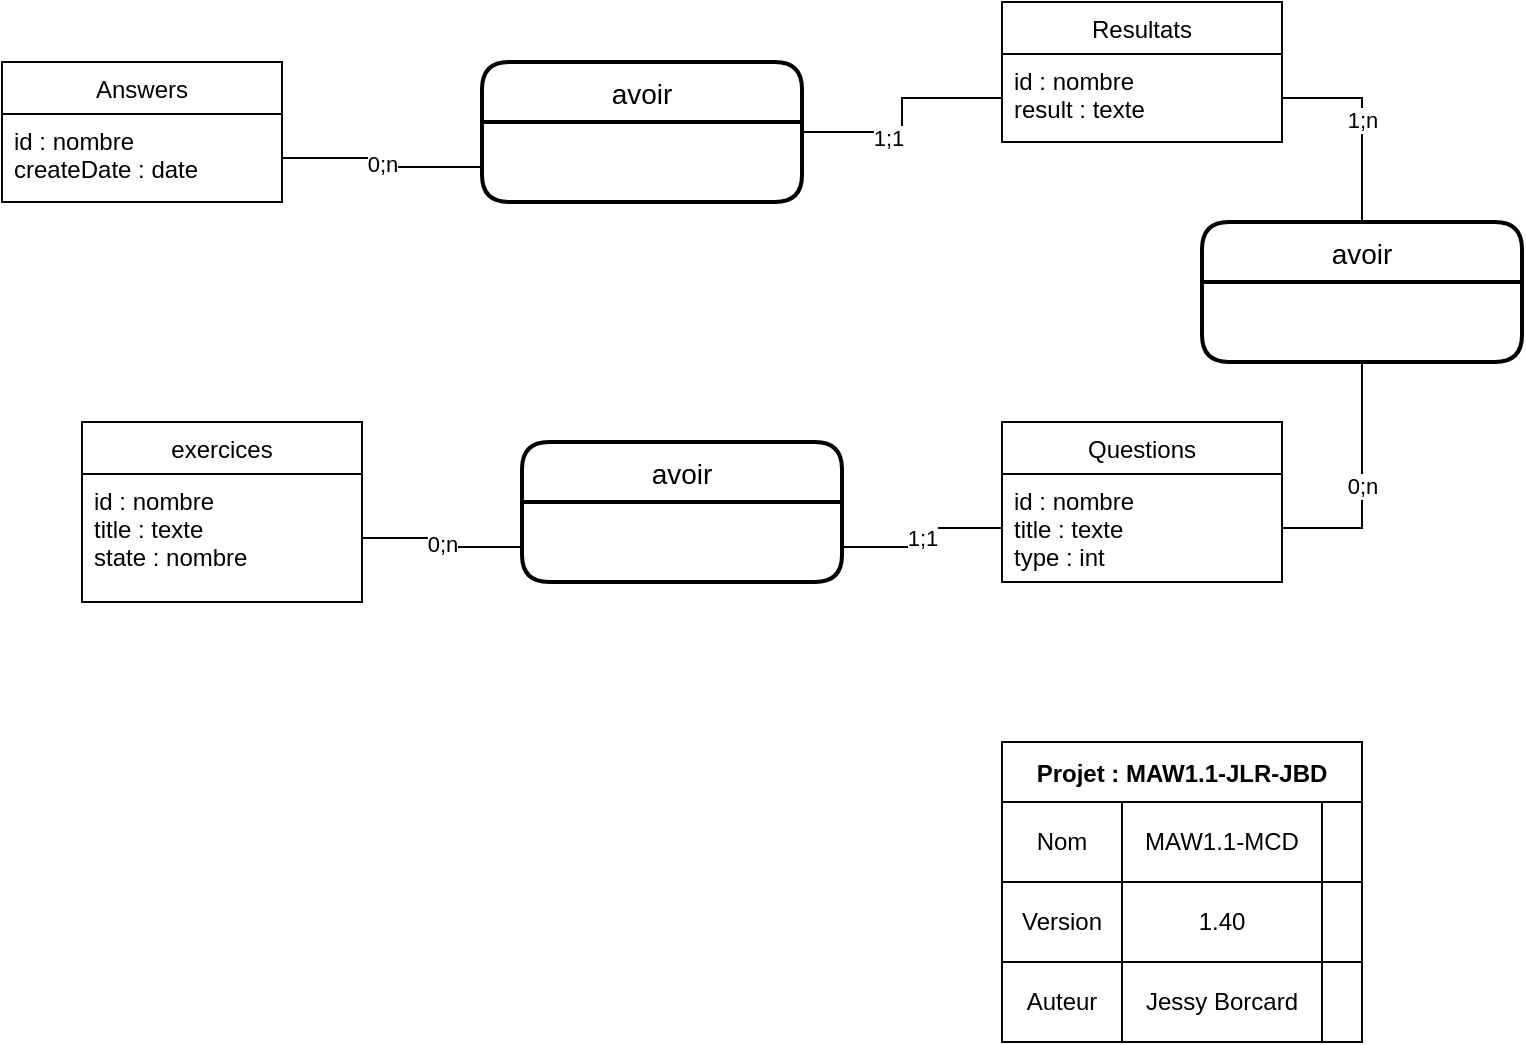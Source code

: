 <mxfile version="20.2.8" type="device"><diagram id="C5RBs43oDa-KdzZeNtuy" name="Page-1"><mxGraphModel dx="1102" dy="865" grid="1" gridSize="10" guides="1" tooltips="1" connect="1" arrows="1" fold="1" page="1" pageScale="1" pageWidth="827" pageHeight="1169" math="0" shadow="0"><root><mxCell id="WIyWlLk6GJQsqaUBKTNV-0"/><mxCell id="WIyWlLk6GJQsqaUBKTNV-1" parent="WIyWlLk6GJQsqaUBKTNV-0"/><mxCell id="Z3t_qoe2JlKYEl8-mxpy-0" value="exercices" style="swimlane;fontStyle=0;childLayout=stackLayout;horizontal=1;startSize=26;fillColor=none;horizontalStack=0;resizeParent=1;resizeParentMax=0;resizeLast=0;collapsible=1;marginBottom=0;" parent="WIyWlLk6GJQsqaUBKTNV-1" vertex="1"><mxGeometry x="100" y="280" width="140" height="90" as="geometry"/></mxCell><mxCell id="Z3t_qoe2JlKYEl8-mxpy-1" value="id : nombre&#10;title : texte&#10;state : nombre" style="text;strokeColor=none;fillColor=none;align=left;verticalAlign=top;spacingLeft=4;spacingRight=4;overflow=hidden;rotatable=0;points=[[0,0.5],[1,0.5]];portConstraint=eastwest;" parent="Z3t_qoe2JlKYEl8-mxpy-0" vertex="1"><mxGeometry y="26" width="140" height="64" as="geometry"/></mxCell><mxCell id="Z3t_qoe2JlKYEl8-mxpy-8" value="Projet : MAW1.1-JLR-JBD" style="shape=table;startSize=30;container=1;collapsible=0;childLayout=tableLayout;fontStyle=1;align=center;" parent="WIyWlLk6GJQsqaUBKTNV-1" vertex="1"><mxGeometry x="560" y="440" width="180" height="150" as="geometry"/></mxCell><mxCell id="Z3t_qoe2JlKYEl8-mxpy-9" value="" style="shape=tableRow;horizontal=0;startSize=0;swimlaneHead=0;swimlaneBody=0;top=0;left=0;bottom=0;right=0;collapsible=0;dropTarget=0;fillColor=none;points=[[0,0.5],[1,0.5]];portConstraint=eastwest;" parent="Z3t_qoe2JlKYEl8-mxpy-8" vertex="1"><mxGeometry y="30" width="180" height="40" as="geometry"/></mxCell><mxCell id="Z3t_qoe2JlKYEl8-mxpy-10" value="Nom" style="shape=partialRectangle;html=1;whiteSpace=wrap;connectable=0;fillColor=none;top=0;left=0;bottom=0;right=0;overflow=hidden;" parent="Z3t_qoe2JlKYEl8-mxpy-9" vertex="1"><mxGeometry width="60" height="40" as="geometry"><mxRectangle width="60" height="40" as="alternateBounds"/></mxGeometry></mxCell><mxCell id="Z3t_qoe2JlKYEl8-mxpy-11" value="MAW1.1-MCD" style="shape=partialRectangle;html=1;whiteSpace=wrap;connectable=0;fillColor=none;top=0;left=0;bottom=0;right=0;overflow=hidden;" parent="Z3t_qoe2JlKYEl8-mxpy-9" vertex="1"><mxGeometry x="60" width="100" height="40" as="geometry"><mxRectangle width="100" height="40" as="alternateBounds"/></mxGeometry></mxCell><mxCell id="Z3t_qoe2JlKYEl8-mxpy-12" value="" style="shape=partialRectangle;html=1;whiteSpace=wrap;connectable=0;fillColor=none;top=0;left=0;bottom=0;right=0;overflow=hidden;" parent="Z3t_qoe2JlKYEl8-mxpy-9" vertex="1"><mxGeometry x="160" width="20" height="40" as="geometry"><mxRectangle width="20" height="40" as="alternateBounds"/></mxGeometry></mxCell><mxCell id="Z3t_qoe2JlKYEl8-mxpy-13" value="" style="shape=tableRow;horizontal=0;startSize=0;swimlaneHead=0;swimlaneBody=0;top=0;left=0;bottom=0;right=0;collapsible=0;dropTarget=0;fillColor=none;points=[[0,0.5],[1,0.5]];portConstraint=eastwest;" parent="Z3t_qoe2JlKYEl8-mxpy-8" vertex="1"><mxGeometry y="70" width="180" height="40" as="geometry"/></mxCell><mxCell id="Z3t_qoe2JlKYEl8-mxpy-14" value="Version" style="shape=partialRectangle;html=1;whiteSpace=wrap;connectable=0;fillColor=none;top=0;left=0;bottom=0;right=0;overflow=hidden;" parent="Z3t_qoe2JlKYEl8-mxpy-13" vertex="1"><mxGeometry width="60" height="40" as="geometry"><mxRectangle width="60" height="40" as="alternateBounds"/></mxGeometry></mxCell><mxCell id="Z3t_qoe2JlKYEl8-mxpy-15" value="1.40" style="shape=partialRectangle;html=1;whiteSpace=wrap;connectable=0;fillColor=none;top=0;left=0;bottom=0;right=0;overflow=hidden;" parent="Z3t_qoe2JlKYEl8-mxpy-13" vertex="1"><mxGeometry x="60" width="100" height="40" as="geometry"><mxRectangle width="100" height="40" as="alternateBounds"/></mxGeometry></mxCell><mxCell id="Z3t_qoe2JlKYEl8-mxpy-16" value="" style="shape=partialRectangle;html=1;whiteSpace=wrap;connectable=0;fillColor=none;top=0;left=0;bottom=0;right=0;overflow=hidden;" parent="Z3t_qoe2JlKYEl8-mxpy-13" vertex="1"><mxGeometry x="160" width="20" height="40" as="geometry"><mxRectangle width="20" height="40" as="alternateBounds"/></mxGeometry></mxCell><mxCell id="Z3t_qoe2JlKYEl8-mxpy-17" value="" style="shape=tableRow;horizontal=0;startSize=0;swimlaneHead=0;swimlaneBody=0;top=0;left=0;bottom=0;right=0;collapsible=0;dropTarget=0;fillColor=none;points=[[0,0.5],[1,0.5]];portConstraint=eastwest;" parent="Z3t_qoe2JlKYEl8-mxpy-8" vertex="1"><mxGeometry y="110" width="180" height="40" as="geometry"/></mxCell><mxCell id="Z3t_qoe2JlKYEl8-mxpy-18" value="Auteur" style="shape=partialRectangle;html=1;whiteSpace=wrap;connectable=0;fillColor=none;top=0;left=0;bottom=0;right=0;overflow=hidden;" parent="Z3t_qoe2JlKYEl8-mxpy-17" vertex="1"><mxGeometry width="60" height="40" as="geometry"><mxRectangle width="60" height="40" as="alternateBounds"/></mxGeometry></mxCell><mxCell id="Z3t_qoe2JlKYEl8-mxpy-19" value="Jessy Borcard" style="shape=partialRectangle;html=1;whiteSpace=wrap;connectable=0;fillColor=none;top=0;left=0;bottom=0;right=0;overflow=hidden;" parent="Z3t_qoe2JlKYEl8-mxpy-17" vertex="1"><mxGeometry x="60" width="100" height="40" as="geometry"><mxRectangle width="100" height="40" as="alternateBounds"/></mxGeometry></mxCell><mxCell id="Z3t_qoe2JlKYEl8-mxpy-20" value="" style="shape=partialRectangle;html=1;whiteSpace=wrap;connectable=0;fillColor=none;top=0;left=0;bottom=0;right=0;overflow=hidden;" parent="Z3t_qoe2JlKYEl8-mxpy-17" vertex="1"><mxGeometry x="160" width="20" height="40" as="geometry"><mxRectangle width="20" height="40" as="alternateBounds"/></mxGeometry></mxCell><mxCell id="lYYJcztUuKWTddlxUMLL-0" value="Questions" style="swimlane;fontStyle=0;childLayout=stackLayout;horizontal=1;startSize=26;fillColor=none;horizontalStack=0;resizeParent=1;resizeParentMax=0;resizeLast=0;collapsible=1;marginBottom=0;" parent="WIyWlLk6GJQsqaUBKTNV-1" vertex="1"><mxGeometry x="560" y="280" width="140" height="80" as="geometry"/></mxCell><mxCell id="lYYJcztUuKWTddlxUMLL-1" value="id : nombre&#10;title : texte&#10;type : int" style="text;strokeColor=none;fillColor=none;align=left;verticalAlign=top;spacingLeft=4;spacingRight=4;overflow=hidden;rotatable=0;points=[[0,0.5],[1,0.5]];portConstraint=eastwest;" parent="lYYJcztUuKWTddlxUMLL-0" vertex="1"><mxGeometry y="26" width="140" height="54" as="geometry"/></mxCell><mxCell id="lYYJcztUuKWTddlxUMLL-6" value="1;1" style="edgeStyle=orthogonalEdgeStyle;rounded=0;orthogonalLoop=1;jettySize=auto;html=1;exitX=1;exitY=0.75;exitDx=0;exitDy=0;entryX=0;entryY=0.5;entryDx=0;entryDy=0;endArrow=none;endFill=0;" parent="WIyWlLk6GJQsqaUBKTNV-1" source="lYYJcztUuKWTddlxUMLL-3" target="lYYJcztUuKWTddlxUMLL-1" edge="1"><mxGeometry relative="1" as="geometry"/></mxCell><mxCell id="lYYJcztUuKWTddlxUMLL-3" value="avoir" style="swimlane;childLayout=stackLayout;horizontal=1;startSize=30;horizontalStack=0;rounded=1;fontSize=14;fontStyle=0;strokeWidth=2;resizeParent=0;resizeLast=1;shadow=0;dashed=0;align=center;" parent="WIyWlLk6GJQsqaUBKTNV-1" vertex="1"><mxGeometry x="320" y="290" width="160" height="70" as="geometry"/></mxCell><mxCell id="lYYJcztUuKWTddlxUMLL-5" value="0;n" style="edgeStyle=orthogonalEdgeStyle;rounded=0;orthogonalLoop=1;jettySize=auto;html=1;exitX=1;exitY=0.5;exitDx=0;exitDy=0;entryX=0;entryY=0.75;entryDx=0;entryDy=0;endArrow=none;endFill=0;" parent="WIyWlLk6GJQsqaUBKTNV-1" source="Z3t_qoe2JlKYEl8-mxpy-1" target="lYYJcztUuKWTddlxUMLL-3" edge="1"><mxGeometry relative="1" as="geometry"/></mxCell><mxCell id="pIWcHvIZ34gggh1rSwlp-0" value="Resultats" style="swimlane;fontStyle=0;childLayout=stackLayout;horizontal=1;startSize=26;fillColor=none;horizontalStack=0;resizeParent=1;resizeParentMax=0;resizeLast=0;collapsible=1;marginBottom=0;" parent="WIyWlLk6GJQsqaUBKTNV-1" vertex="1"><mxGeometry x="560" y="70" width="140" height="70" as="geometry"/></mxCell><mxCell id="pIWcHvIZ34gggh1rSwlp-4" value="0;n" style="edgeStyle=orthogonalEdgeStyle;rounded=0;orthogonalLoop=1;jettySize=auto;html=1;exitX=0.5;exitY=1;exitDx=0;exitDy=0;endArrow=none;endFill=0;" parent="WIyWlLk6GJQsqaUBKTNV-1" source="pIWcHvIZ34gggh1rSwlp-2" target="lYYJcztUuKWTddlxUMLL-1" edge="1"><mxGeometry relative="1" as="geometry"/></mxCell><mxCell id="pIWcHvIZ34gggh1rSwlp-2" value="avoir" style="swimlane;childLayout=stackLayout;horizontal=1;startSize=30;horizontalStack=0;rounded=1;fontSize=14;fontStyle=0;strokeWidth=2;resizeParent=0;resizeLast=1;shadow=0;dashed=0;align=center;" parent="WIyWlLk6GJQsqaUBKTNV-1" vertex="1"><mxGeometry x="660" y="180" width="160" height="70" as="geometry"/></mxCell><mxCell id="pIWcHvIZ34gggh1rSwlp-3" value="1;n" style="edgeStyle=orthogonalEdgeStyle;rounded=0;orthogonalLoop=1;jettySize=auto;html=1;exitX=1;exitY=0.5;exitDx=0;exitDy=0;entryX=0.5;entryY=0;entryDx=0;entryDy=0;endArrow=none;endFill=0;" parent="WIyWlLk6GJQsqaUBKTNV-1" source="pIWcHvIZ34gggh1rSwlp-1" target="pIWcHvIZ34gggh1rSwlp-2" edge="1"><mxGeometry relative="1" as="geometry"/></mxCell><mxCell id="pIWcHvIZ34gggh1rSwlp-1" value="id : nombre&#10;result : texte" style="text;strokeColor=none;fillColor=none;align=left;verticalAlign=top;spacingLeft=4;spacingRight=4;overflow=hidden;rotatable=0;points=[[0,0.5],[1,0.5]];portConstraint=eastwest;" parent="WIyWlLk6GJQsqaUBKTNV-1" vertex="1"><mxGeometry x="560" y="96" width="140" height="44" as="geometry"/></mxCell><mxCell id="KIYiWVgY4Y8rffQPLygt-0" value="Answers" style="swimlane;fontStyle=0;childLayout=stackLayout;horizontal=1;startSize=26;fillColor=none;horizontalStack=0;resizeParent=1;resizeParentMax=0;resizeLast=0;collapsible=1;marginBottom=0;" parent="WIyWlLk6GJQsqaUBKTNV-1" vertex="1"><mxGeometry x="60" y="100" width="140" height="70" as="geometry"/></mxCell><mxCell id="KIYiWVgY4Y8rffQPLygt-2" value="id : nombre&#10;createDate : date" style="text;strokeColor=none;fillColor=none;align=left;verticalAlign=top;spacingLeft=4;spacingRight=4;overflow=hidden;rotatable=0;points=[[0,0.5],[1,0.5]];portConstraint=eastwest;" parent="KIYiWVgY4Y8rffQPLygt-0" vertex="1"><mxGeometry y="26" width="140" height="44" as="geometry"/></mxCell><mxCell id="KIYiWVgY4Y8rffQPLygt-4" value="0;n" style="edgeStyle=orthogonalEdgeStyle;rounded=0;orthogonalLoop=1;jettySize=auto;html=1;exitX=1;exitY=0.5;exitDx=0;exitDy=0;endArrow=none;endFill=0;entryX=0;entryY=0.75;entryDx=0;entryDy=0;" parent="WIyWlLk6GJQsqaUBKTNV-1" source="KIYiWVgY4Y8rffQPLygt-2" target="hQOdDLH9VOTRM53DPMV2-0" edge="1"><mxGeometry relative="1" as="geometry"/></mxCell><mxCell id="hQOdDLH9VOTRM53DPMV2-2" style="edgeStyle=orthogonalEdgeStyle;rounded=0;orthogonalLoop=1;jettySize=auto;html=1;exitX=1;exitY=0.5;exitDx=0;exitDy=0;entryX=0;entryY=0.5;entryDx=0;entryDy=0;endArrow=none;endFill=0;" edge="1" parent="WIyWlLk6GJQsqaUBKTNV-1" source="hQOdDLH9VOTRM53DPMV2-0" target="pIWcHvIZ34gggh1rSwlp-1"><mxGeometry relative="1" as="geometry"/></mxCell><mxCell id="hQOdDLH9VOTRM53DPMV2-3" value="1;1" style="edgeLabel;html=1;align=center;verticalAlign=middle;resizable=0;points=[];" vertex="1" connectable="0" parent="hQOdDLH9VOTRM53DPMV2-2"><mxGeometry x="-0.265" y="-3" relative="1" as="geometry"><mxPoint as="offset"/></mxGeometry></mxCell><mxCell id="hQOdDLH9VOTRM53DPMV2-0" value="avoir" style="swimlane;childLayout=stackLayout;horizontal=1;startSize=30;horizontalStack=0;rounded=1;fontSize=14;fontStyle=0;strokeWidth=2;resizeParent=0;resizeLast=1;shadow=0;dashed=0;align=center;" vertex="1" parent="WIyWlLk6GJQsqaUBKTNV-1"><mxGeometry x="300" y="100" width="160" height="70" as="geometry"/></mxCell></root></mxGraphModel></diagram></mxfile>